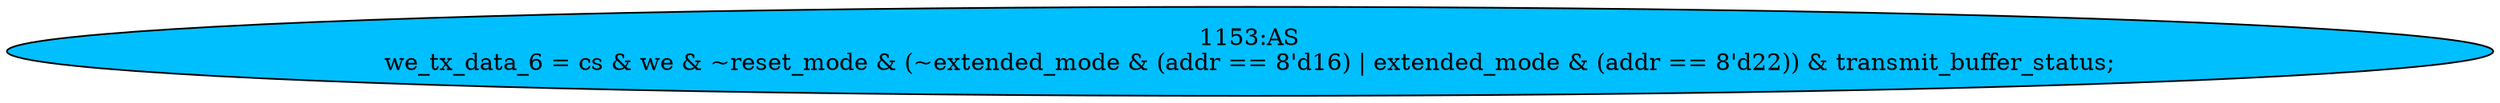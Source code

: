 strict digraph "" {
	node [label="\N"];
	"1153:AS"	 [ast="<pyverilog.vparser.ast.Assign object at 0x7fd7734d5d50>",
		def_var="['we_tx_data_6']",
		fillcolor=deepskyblue,
		label="1153:AS
we_tx_data_6 = cs & we & ~reset_mode & (~extended_mode & (addr == 8'd16) | extended_mode & (addr == 8'd22)) & transmit_buffer_\
status;",
		statements="[]",
		style=filled,
		typ=Assign,
		use_var="['cs', 'we', 'reset_mode', 'extended_mode', 'addr', 'extended_mode', 'addr', 'transmit_buffer_status']"];
}
